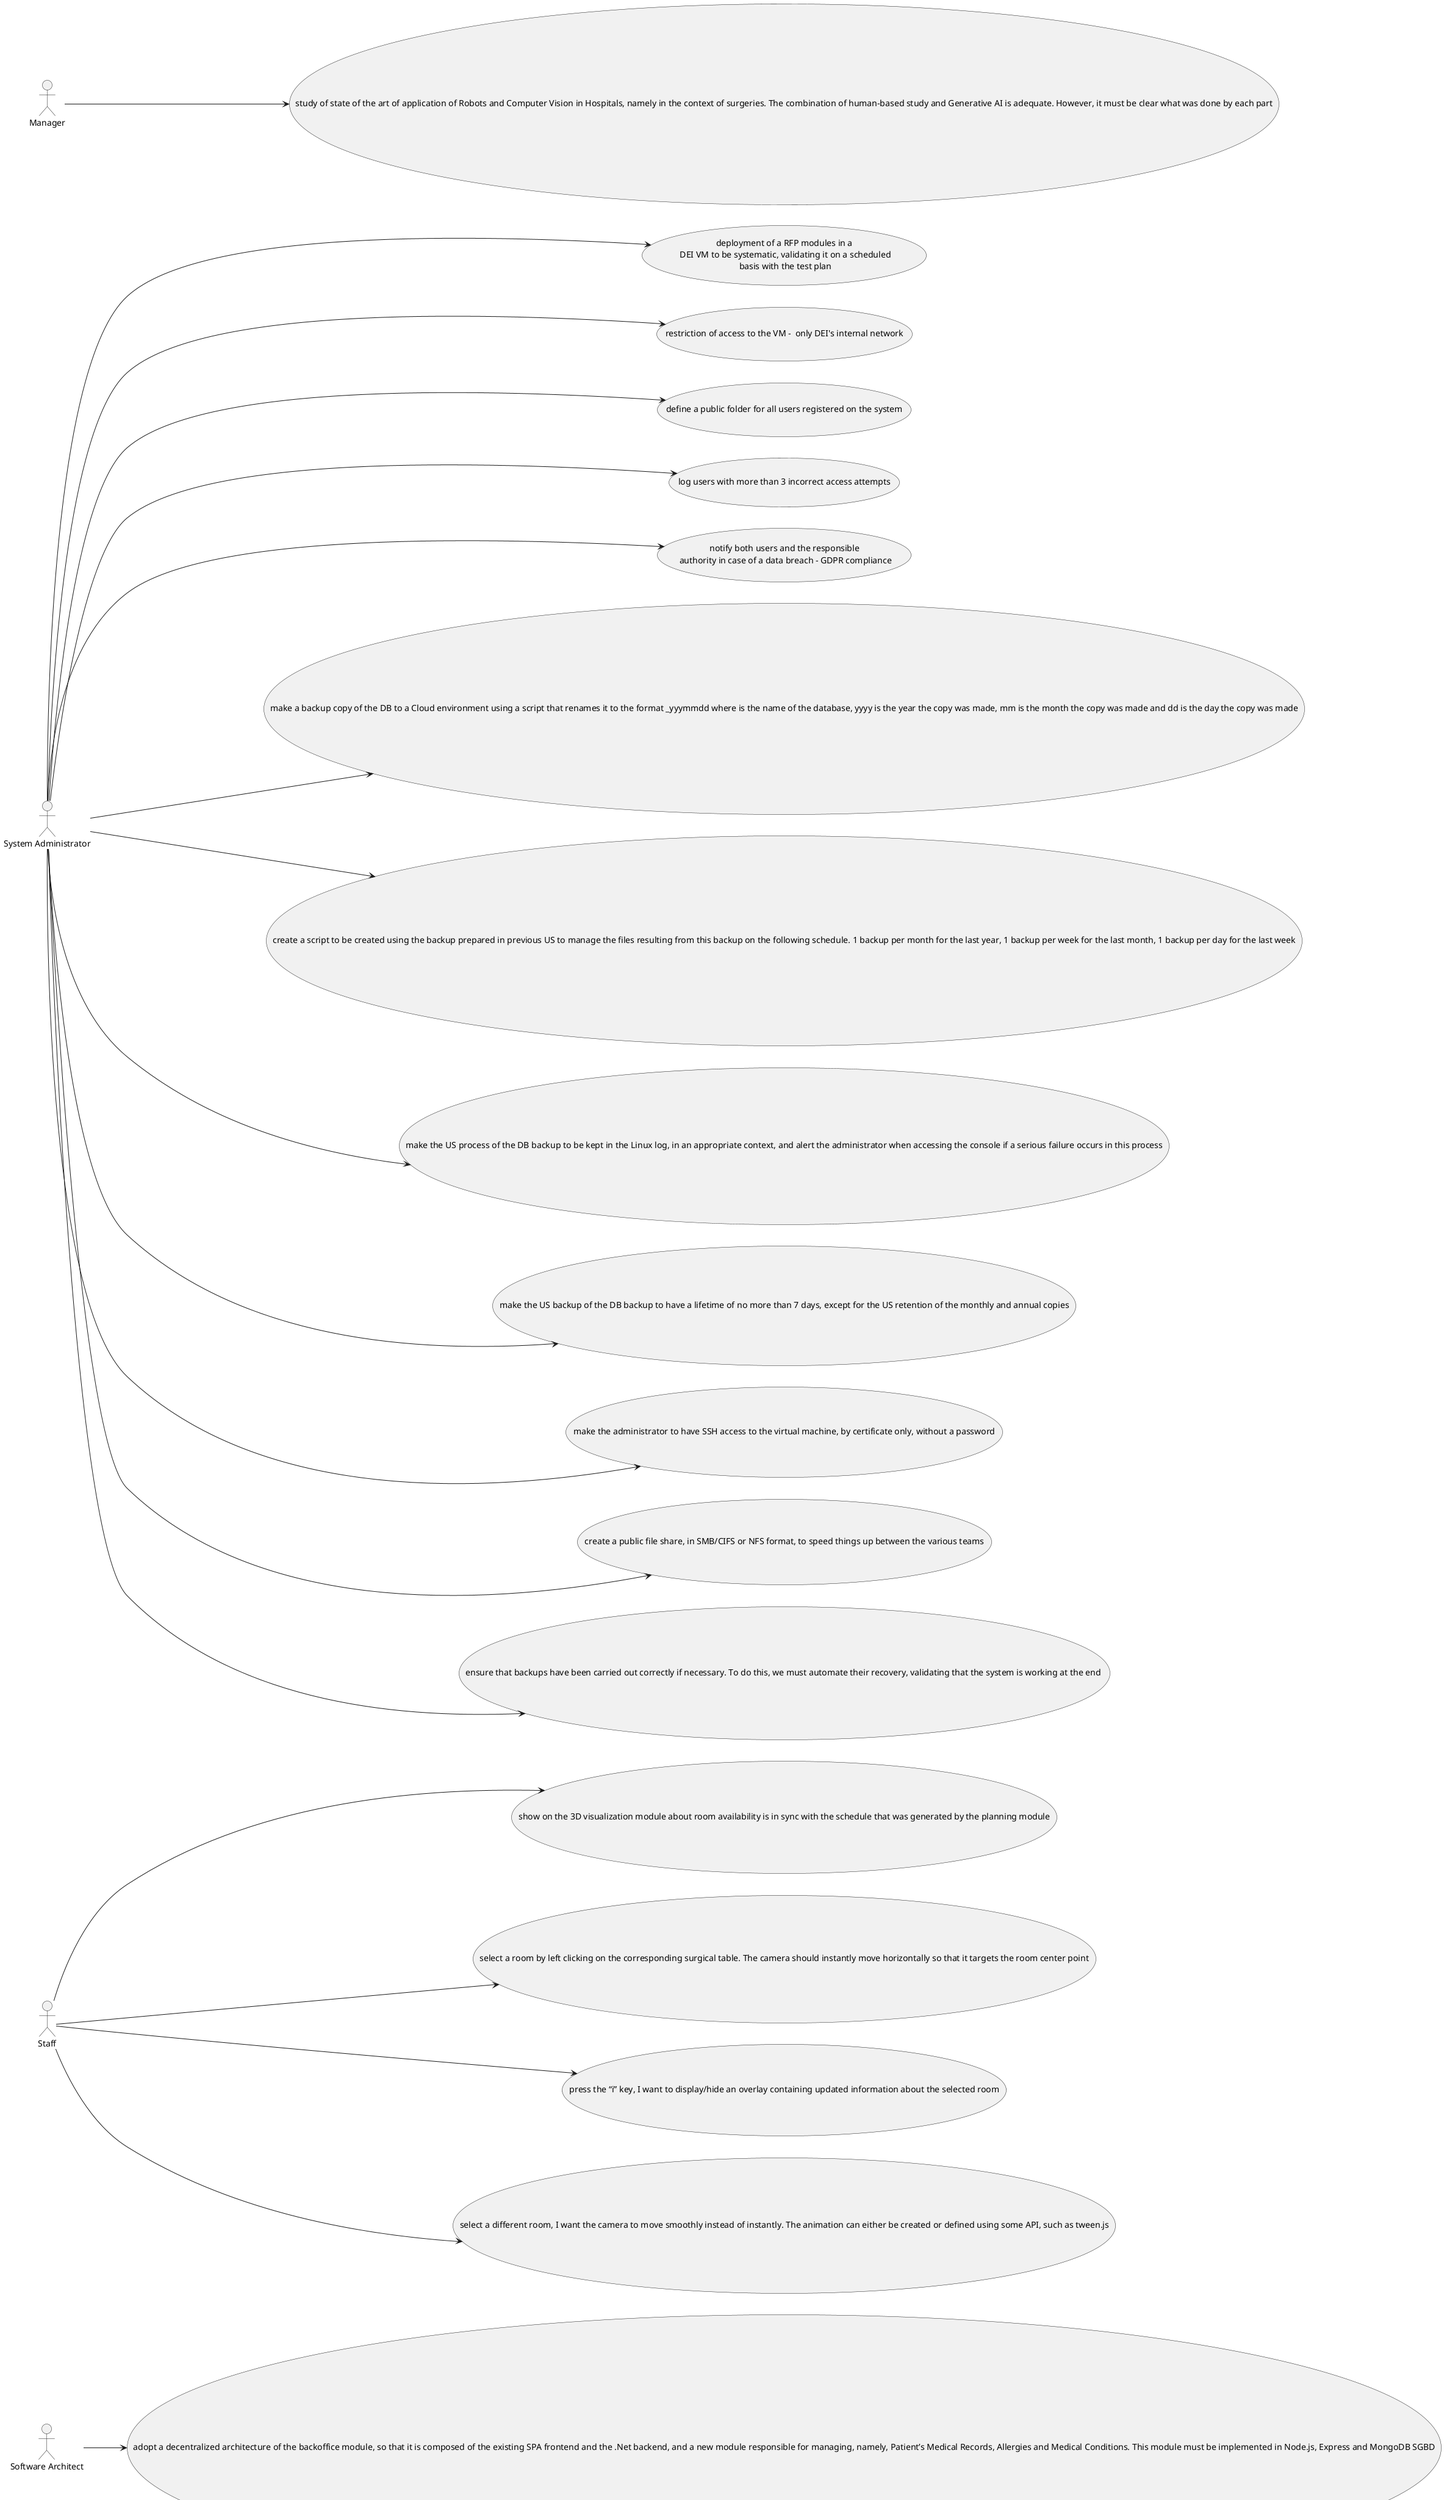 @startuml
'https://plantuml.com/use-case-diagram

left to right direction

actor "Admin" as Admin
actor "BackOffice User" as Backoffice
actor "Doctor" as Doctor
actor "Patient" as Patient
actor "Software Architect" as SoftwareArchitect
actor "Staff" as Staff
actor "System Administrator" as System

Admin --> (register new backoffice users via an out-of-band process)
Admin --> (create a new patient profile)
Admin --> (edit an existing patient profile)
Admin --> (delete a patient profile)
Admin --> (list/search patient profiles to view the details, edit, and remove them)
Admin --> (I want to create a new staff profile)
Admin --> (edit a staff’s profile)
Admin --> (deactivate a staff profile)
Admin --> (list/search staff profiles to see the details, edit, and remove them)
Admin --> (add new types of operations)
Admin --> (edit existing operation types)
Admin --> (remove obsolete or no longer performed operation types)
Admin --> (list/search operation types to see the details, edit, and remove them)
Admin --> (synchronization between the planning module and backoffice\n regarding staff, operation types, and operation requests)
Admin --> (synchronization with planing module's plan of staff’s\n availability and operation schedule)
Admin --> (obtain the better scheduling of a set of\n operations in a certain operation room in a specific day)
Admin --> (obtain a good schedule, not necessarily\n the better, in useful time to be adopted)
Admin --> (add new Allergy, so that the Doctors can use it to update the Patient Medical Record)
Admin --> (add new Medical Condition, so that the Doctors can use it to update the Patient Medical Record)
Admin --> (add new Types of rooms, so that I can reflect on the available medical procedures in the system)
Admin --> (add new Specializations, so that I can update or correct information about the staff and operation type procedure)
Admin --> (edit Specializations, so that I can update or correct information about the staff and operation type procedure)
Admin --> (list/search Specializations, so that I can see the details, and edit and remove Specializations)
Admin --> (update an allergy)
Admin --> (create a room)
Admin --> (assign a set of operations to several operation rooms assign is just to decide in which operation room the surgery will be done)
Admin --> (schedule surgeries to several operations rooms using Genetic Algorithms Genetic Algorithm parameters need to be tuned according to conditions like number of genes, desired time for solution, etc)
Admin --> (create a disaster recovery plan that meets the MBCO defined in sprint B)
Admin --> (present with a justification for the change to be made to the infrastructure in order to ensure a MTD Maximum Tolerable Downtime of 20 minutes)
Admin --> (present with a BIA of the final solution, adapting if and where applicable the risk identified in the previous sprint)
Admin --> (access management to be implemented that meets the appropriate security criteria)
Admin --> (create a clustering system to be implemented between the systems that implement the SPA in a justified manner)

Patient --> (update my user profile)
Patient --> (register for the healthcare application)
Patient --> (delete my account and all associated data)
Patient --> (log in to the healthcare system using my external IAM credentials)
Patient --> (download my medical history in a portable and secure format, so that I can easily transfer it to another healthcare provider)
Patient --> (request the deletion of my personal data, so that I can exercise my right to be forgotten under GDPR)
Patient --> (know what data will be processed, in what manner, and how I can exercise my rights)
Patient --> (know for how long my personal data will be kept)

SoftwareArchitect --> (adopt a decentralized architecture of the backoffice module, so that it is composed of the existing SPA frontend and the .Net backend, and a new module responsible for managing, namely, Patient’s Medical Records, Allergies and Medical Conditions. This module must be implemented in Node.js, Express and MongoDB SGBD)

Backoffice --> (reset my password if I forget it)
Backoffice --> (log in to the system using my credentials)
Backoffice --> (log in to the system using my credentials)

Doctor --> (request an operation)
Doctor --> (update an operation requisition)
Doctor --> (remove an operation requisition)
Doctor --> (list/search operation requisitions to see the details, edit, and remove them)
Doctor --> (consult a 3D hospital floor simulation with in sync operation scheduling)
Doctor --> (synchronization between planing module and\n the 3D visualization module regarding room availability)
Doctor --> (search for Allergies, so that I can use it to update the Patient Medical Record)
Doctor --> (search for Medical Conditions, so that I can use it to update the Patient Medical Record)
Doctor --> (update the Patient Medical Record, namely respecting Medical Conditions and Allergies)
Doctor --> (search for entries in the Patient Medical Record, namely respecting Medical Conditions and Allergies)
Doctor --> (create a Surgery Appointment, so that the Patient doesn’t need to wait for the automatically generated planning)
Doctor --> (update a Surgery Appointment, so that I can override the automatically generated planning)
Doctor --> (include the access of the Patient Medical Record during the patient profile visualization and management, so that I manage it in that context)

Staff --> (show on the 3D visualization module about room availability is in sync with the schedule that was generated by the planning module)
Staff --> (select a room by left clicking on the corresponding surgical table. The camera should instantly move horizontally so that it targets the room center point)
Staff --> (press the “i” key, I want to display/hide an overlay containing updated information about the selected room)
Staff --> (select a different room, I want the camera to move smoothly instead of instantly. The animation can either be created or defined using some API, such as tween.js)

System --> (deployment of a RFP modules in a\n DEI VM to be systematic, validating it on a scheduled\n basis with the test plan)
System --> (restriction of access to the VM -  only DEI's internal network)
System --> (define a public folder for all users registered on the system)
System --> (log users with more than 3 incorrect access attempts)
System --> (notify both users and the responsible\n authority in case of a data breach - GDPR compliance)
System --> (make a backup copy of the DB to a Cloud environment using a script that renames it to the format _yyymmdd where is the name of the database, yyyy is the year the copy was made, mm is the month the copy was made and dd is the day the copy was made)
System --> (create a script to be created using the backup prepared in previous US to manage the files resulting from this backup on the following schedule. 1 backup per month for the last year, 1 backup per week for the last month, 1 backup per day for the last week)
System --> (make the US process of the DB backup to be kept in the Linux log, in an appropriate context, and alert the administrator when accessing the console if a serious failure occurs in this process)
System --> (make the US backup of the DB backup to have a lifetime of no more than 7 days, except for the US retention of the monthly and annual copies)
System --> (make the administrator to have SSH access to the virtual machine, by certificate only, without a password)
System --> (create a public file share, in SMB/CIFS or NFS format, to speed things up between the various teams)
System --> (ensure that backups have been carried out correctly if necessary. To do this, we must automate their recovery, validating that the system is working at the end )

Manager --> (study of state of the art of application of Robots and Computer Vision in Hospitals, namely in the context of surgeries. The combination of human-based study and Generative AI is adequate. However, it must be clear what was done by each part)

@enduml